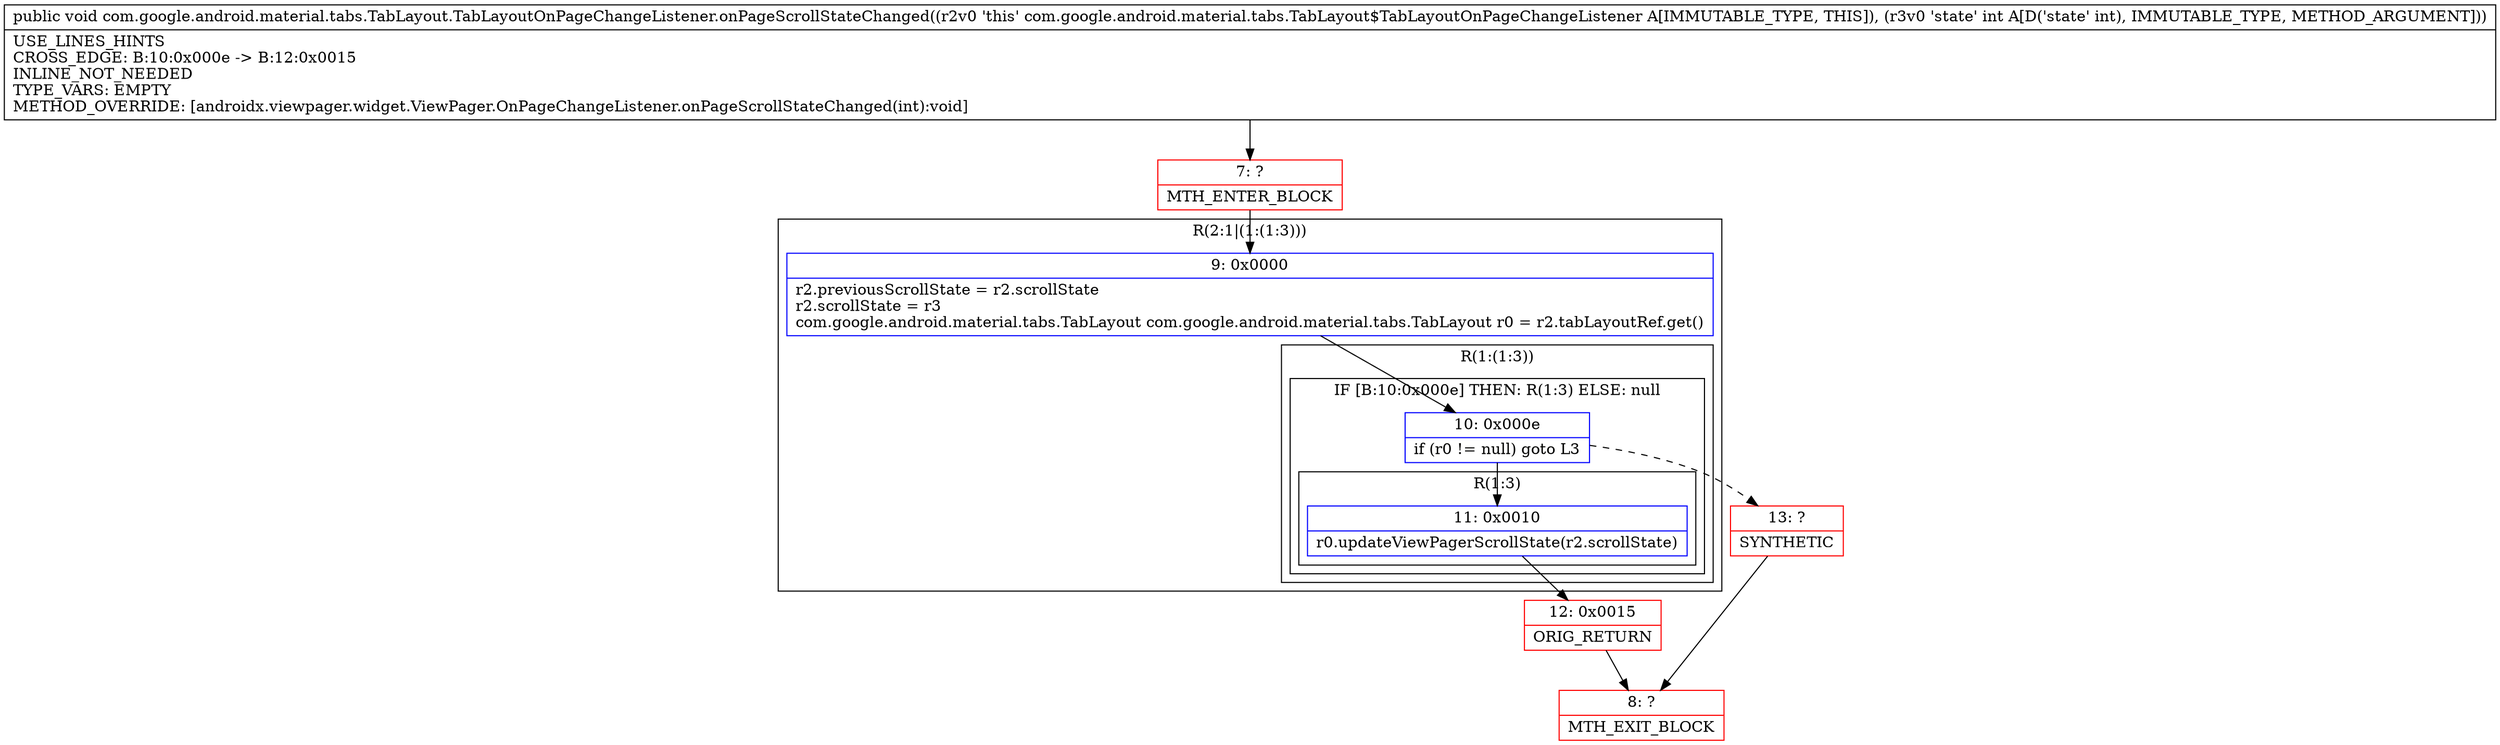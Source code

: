 digraph "CFG forcom.google.android.material.tabs.TabLayout.TabLayoutOnPageChangeListener.onPageScrollStateChanged(I)V" {
subgraph cluster_Region_1437634899 {
label = "R(2:1|(1:(1:3)))";
node [shape=record,color=blue];
Node_9 [shape=record,label="{9\:\ 0x0000|r2.previousScrollState = r2.scrollState\lr2.scrollState = r3\lcom.google.android.material.tabs.TabLayout com.google.android.material.tabs.TabLayout r0 = r2.tabLayoutRef.get()\l}"];
subgraph cluster_Region_2122599885 {
label = "R(1:(1:3))";
node [shape=record,color=blue];
subgraph cluster_IfRegion_350961361 {
label = "IF [B:10:0x000e] THEN: R(1:3) ELSE: null";
node [shape=record,color=blue];
Node_10 [shape=record,label="{10\:\ 0x000e|if (r0 != null) goto L3\l}"];
subgraph cluster_Region_1176734087 {
label = "R(1:3)";
node [shape=record,color=blue];
Node_11 [shape=record,label="{11\:\ 0x0010|r0.updateViewPagerScrollState(r2.scrollState)\l}"];
}
}
}
}
Node_7 [shape=record,color=red,label="{7\:\ ?|MTH_ENTER_BLOCK\l}"];
Node_12 [shape=record,color=red,label="{12\:\ 0x0015|ORIG_RETURN\l}"];
Node_8 [shape=record,color=red,label="{8\:\ ?|MTH_EXIT_BLOCK\l}"];
Node_13 [shape=record,color=red,label="{13\:\ ?|SYNTHETIC\l}"];
MethodNode[shape=record,label="{public void com.google.android.material.tabs.TabLayout.TabLayoutOnPageChangeListener.onPageScrollStateChanged((r2v0 'this' com.google.android.material.tabs.TabLayout$TabLayoutOnPageChangeListener A[IMMUTABLE_TYPE, THIS]), (r3v0 'state' int A[D('state' int), IMMUTABLE_TYPE, METHOD_ARGUMENT]))  | USE_LINES_HINTS\lCROSS_EDGE: B:10:0x000e \-\> B:12:0x0015\lINLINE_NOT_NEEDED\lTYPE_VARS: EMPTY\lMETHOD_OVERRIDE: [androidx.viewpager.widget.ViewPager.OnPageChangeListener.onPageScrollStateChanged(int):void]\l}"];
MethodNode -> Node_7;Node_9 -> Node_10;
Node_10 -> Node_11;
Node_10 -> Node_13[style=dashed];
Node_11 -> Node_12;
Node_7 -> Node_9;
Node_12 -> Node_8;
Node_13 -> Node_8;
}

